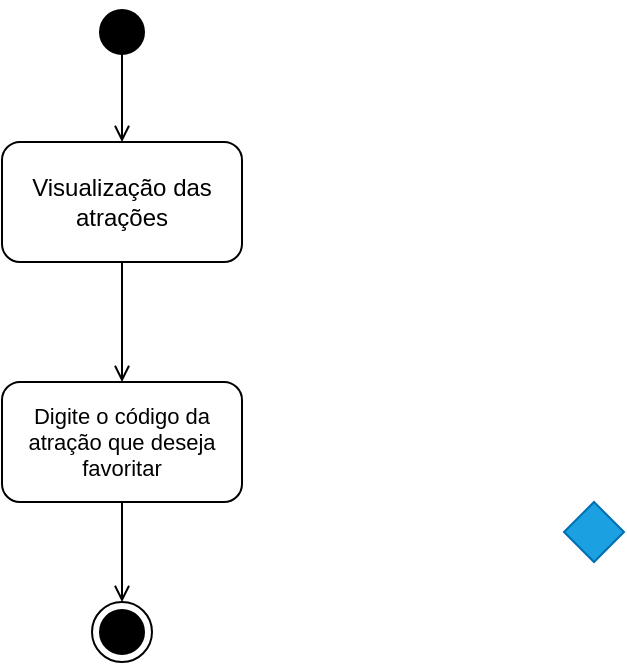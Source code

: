 <mxfile version="21.5.0" type="github">
  <diagram name="Página-1" id="556-l5d-6H0CiQAVsGX7">
    <mxGraphModel dx="1114" dy="616" grid="1" gridSize="10" guides="1" tooltips="1" connect="1" arrows="1" fold="1" page="1" pageScale="1" pageWidth="827" pageHeight="1169" math="0" shadow="0">
      <root>
        <mxCell id="0" />
        <mxCell id="1" parent="0" />
        <mxCell id="XA8b1vicUPhusfsWDsah-5" style="edgeStyle=orthogonalEdgeStyle;rounded=0;orthogonalLoop=1;jettySize=auto;html=1;exitX=0.5;exitY=0.8;exitDx=0;exitDy=0;entryX=0.5;entryY=0;entryDx=0;entryDy=0;exitPerimeter=0;endArrow=open;endFill=0;" edge="1" parent="1" source="XA8b1vicUPhusfsWDsah-1" target="XA8b1vicUPhusfsWDsah-2">
          <mxGeometry relative="1" as="geometry" />
        </mxCell>
        <mxCell id="XA8b1vicUPhusfsWDsah-1" value="" style="ellipse;html=1;shape=startState;fillColor=#000000;strokeColor=#000000;" vertex="1" parent="1">
          <mxGeometry x="384" y="40" width="30" height="30" as="geometry" />
        </mxCell>
        <mxCell id="XA8b1vicUPhusfsWDsah-12" style="edgeStyle=orthogonalEdgeStyle;shape=connector;rounded=0;orthogonalLoop=1;jettySize=auto;html=1;exitX=0.5;exitY=1;exitDx=0;exitDy=0;labelBackgroundColor=default;strokeColor=default;fontFamily=Helvetica;fontSize=11;fontColor=default;endArrow=open;endFill=0;" edge="1" parent="1" source="XA8b1vicUPhusfsWDsah-2" target="XA8b1vicUPhusfsWDsah-11">
          <mxGeometry relative="1" as="geometry" />
        </mxCell>
        <mxCell id="XA8b1vicUPhusfsWDsah-2" value="Visualização das atrações" style="rounded=1;whiteSpace=wrap;html=1;" vertex="1" parent="1">
          <mxGeometry x="339" y="110" width="120" height="60" as="geometry" />
        </mxCell>
        <mxCell id="XA8b1vicUPhusfsWDsah-7" value="" style="rhombus;whiteSpace=wrap;html=1;fillColor=#1ba1e2;strokeColor=#006EAF;fontColor=#ffffff;" vertex="1" parent="1">
          <mxGeometry x="620" y="290" width="30" height="30" as="geometry" />
        </mxCell>
        <mxCell id="XA8b1vicUPhusfsWDsah-14" style="edgeStyle=orthogonalEdgeStyle;shape=connector;rounded=0;orthogonalLoop=1;jettySize=auto;html=1;exitX=0.5;exitY=1;exitDx=0;exitDy=0;entryX=0.5;entryY=0;entryDx=0;entryDy=0;labelBackgroundColor=default;strokeColor=default;fontFamily=Helvetica;fontSize=11;fontColor=default;endArrow=open;endFill=0;" edge="1" parent="1" source="XA8b1vicUPhusfsWDsah-11" target="XA8b1vicUPhusfsWDsah-13">
          <mxGeometry relative="1" as="geometry" />
        </mxCell>
        <mxCell id="XA8b1vicUPhusfsWDsah-11" value="Digite o código da atração que deseja favoritar" style="rounded=1;whiteSpace=wrap;html=1;fontFamily=Helvetica;fontSize=11;fontColor=default;" vertex="1" parent="1">
          <mxGeometry x="339" y="230" width="120" height="60" as="geometry" />
        </mxCell>
        <mxCell id="XA8b1vicUPhusfsWDsah-13" value="" style="ellipse;html=1;shape=endState;fillColor=#000000;strokeColor=#000000;fontFamily=Helvetica;fontSize=11;fontColor=default;" vertex="1" parent="1">
          <mxGeometry x="384" y="340" width="30" height="30" as="geometry" />
        </mxCell>
      </root>
    </mxGraphModel>
  </diagram>
</mxfile>
